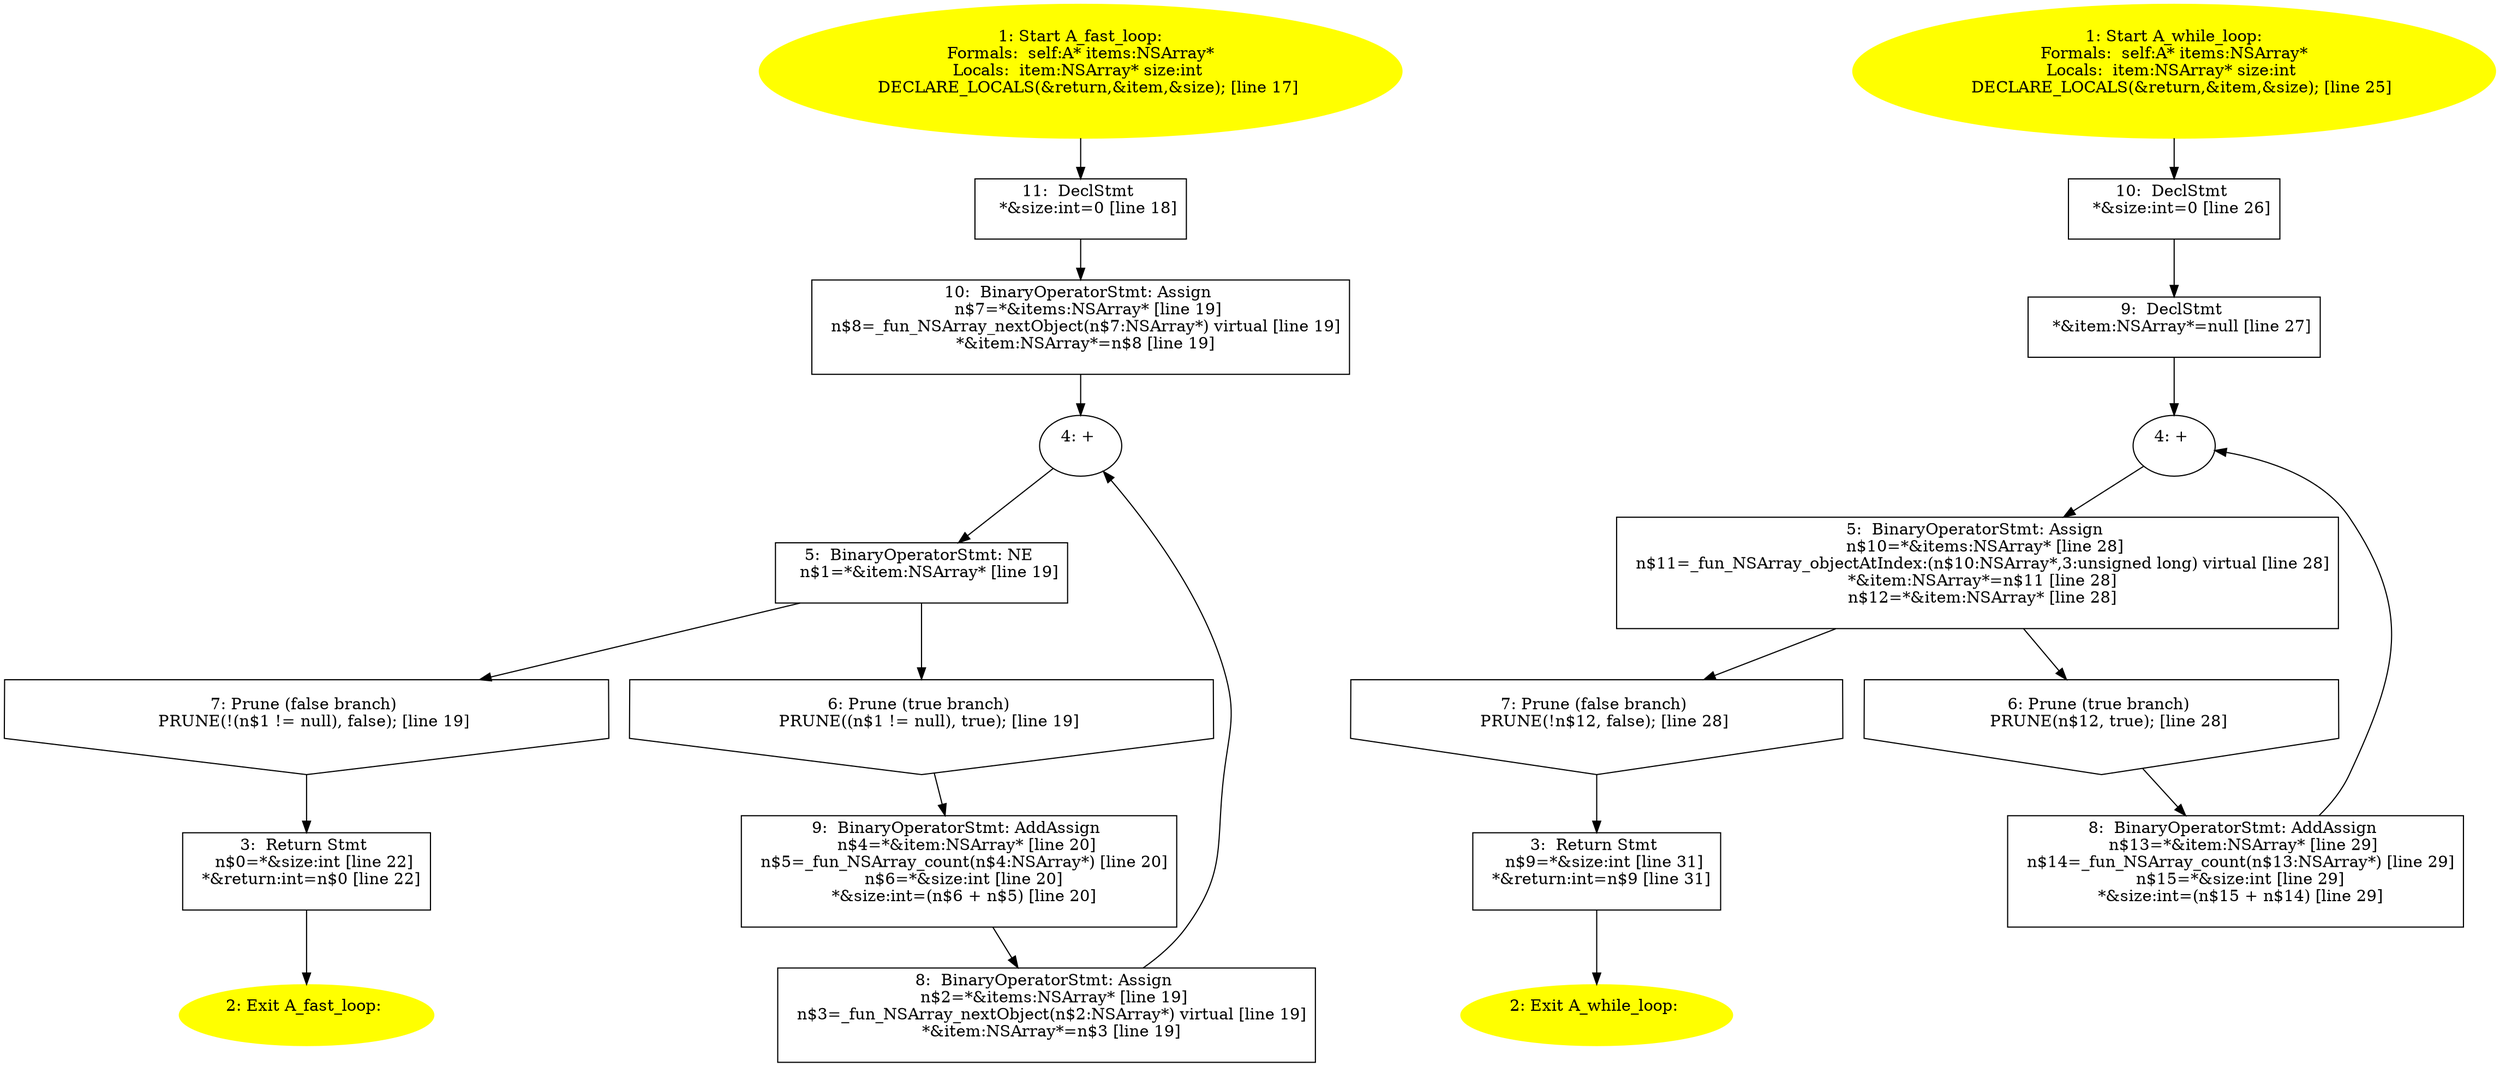 /* @generated */
digraph iCFG {
"fast_loop:#A#instance.9cd800cb29c7a698fe4cc371a7448f6e_1" [label="1: Start A_fast_loop:\nFormals:  self:A* items:NSArray*\nLocals:  item:NSArray* size:int \n   DECLARE_LOCALS(&return,&item,&size); [line 17]\n " color=yellow style=filled]
	

	 "fast_loop:#A#instance.9cd800cb29c7a698fe4cc371a7448f6e_1" -> "fast_loop:#A#instance.9cd800cb29c7a698fe4cc371a7448f6e_11" ;
"fast_loop:#A#instance.9cd800cb29c7a698fe4cc371a7448f6e_2" [label="2: Exit A_fast_loop: \n  " color=yellow style=filled]
	

"fast_loop:#A#instance.9cd800cb29c7a698fe4cc371a7448f6e_3" [label="3:  Return Stmt \n   n$0=*&size:int [line 22]\n  *&return:int=n$0 [line 22]\n " shape="box"]
	

	 "fast_loop:#A#instance.9cd800cb29c7a698fe4cc371a7448f6e_3" -> "fast_loop:#A#instance.9cd800cb29c7a698fe4cc371a7448f6e_2" ;
"fast_loop:#A#instance.9cd800cb29c7a698fe4cc371a7448f6e_4" [label="4: + \n  " ]
	

	 "fast_loop:#A#instance.9cd800cb29c7a698fe4cc371a7448f6e_4" -> "fast_loop:#A#instance.9cd800cb29c7a698fe4cc371a7448f6e_5" ;
"fast_loop:#A#instance.9cd800cb29c7a698fe4cc371a7448f6e_5" [label="5:  BinaryOperatorStmt: NE \n   n$1=*&item:NSArray* [line 19]\n " shape="box"]
	

	 "fast_loop:#A#instance.9cd800cb29c7a698fe4cc371a7448f6e_5" -> "fast_loop:#A#instance.9cd800cb29c7a698fe4cc371a7448f6e_6" ;
	 "fast_loop:#A#instance.9cd800cb29c7a698fe4cc371a7448f6e_5" -> "fast_loop:#A#instance.9cd800cb29c7a698fe4cc371a7448f6e_7" ;
"fast_loop:#A#instance.9cd800cb29c7a698fe4cc371a7448f6e_6" [label="6: Prune (true branch) \n   PRUNE((n$1 != null), true); [line 19]\n " shape="invhouse"]
	

	 "fast_loop:#A#instance.9cd800cb29c7a698fe4cc371a7448f6e_6" -> "fast_loop:#A#instance.9cd800cb29c7a698fe4cc371a7448f6e_9" ;
"fast_loop:#A#instance.9cd800cb29c7a698fe4cc371a7448f6e_7" [label="7: Prune (false branch) \n   PRUNE(!(n$1 != null), false); [line 19]\n " shape="invhouse"]
	

	 "fast_loop:#A#instance.9cd800cb29c7a698fe4cc371a7448f6e_7" -> "fast_loop:#A#instance.9cd800cb29c7a698fe4cc371a7448f6e_3" ;
"fast_loop:#A#instance.9cd800cb29c7a698fe4cc371a7448f6e_8" [label="8:  BinaryOperatorStmt: Assign \n   n$2=*&items:NSArray* [line 19]\n  n$3=_fun_NSArray_nextObject(n$2:NSArray*) virtual [line 19]\n  *&item:NSArray*=n$3 [line 19]\n " shape="box"]
	

	 "fast_loop:#A#instance.9cd800cb29c7a698fe4cc371a7448f6e_8" -> "fast_loop:#A#instance.9cd800cb29c7a698fe4cc371a7448f6e_4" ;
"fast_loop:#A#instance.9cd800cb29c7a698fe4cc371a7448f6e_9" [label="9:  BinaryOperatorStmt: AddAssign \n   n$4=*&item:NSArray* [line 20]\n  n$5=_fun_NSArray_count(n$4:NSArray*) [line 20]\n  n$6=*&size:int [line 20]\n  *&size:int=(n$6 + n$5) [line 20]\n " shape="box"]
	

	 "fast_loop:#A#instance.9cd800cb29c7a698fe4cc371a7448f6e_9" -> "fast_loop:#A#instance.9cd800cb29c7a698fe4cc371a7448f6e_8" ;
"fast_loop:#A#instance.9cd800cb29c7a698fe4cc371a7448f6e_10" [label="10:  BinaryOperatorStmt: Assign \n   n$7=*&items:NSArray* [line 19]\n  n$8=_fun_NSArray_nextObject(n$7:NSArray*) virtual [line 19]\n  *&item:NSArray*=n$8 [line 19]\n " shape="box"]
	

	 "fast_loop:#A#instance.9cd800cb29c7a698fe4cc371a7448f6e_10" -> "fast_loop:#A#instance.9cd800cb29c7a698fe4cc371a7448f6e_4" ;
"fast_loop:#A#instance.9cd800cb29c7a698fe4cc371a7448f6e_11" [label="11:  DeclStmt \n   *&size:int=0 [line 18]\n " shape="box"]
	

	 "fast_loop:#A#instance.9cd800cb29c7a698fe4cc371a7448f6e_11" -> "fast_loop:#A#instance.9cd800cb29c7a698fe4cc371a7448f6e_10" ;
"while_loop:#A#instance.30e9692b3abdc47bcb262e353f292a28_1" [label="1: Start A_while_loop:\nFormals:  self:A* items:NSArray*\nLocals:  item:NSArray* size:int \n   DECLARE_LOCALS(&return,&item,&size); [line 25]\n " color=yellow style=filled]
	

	 "while_loop:#A#instance.30e9692b3abdc47bcb262e353f292a28_1" -> "while_loop:#A#instance.30e9692b3abdc47bcb262e353f292a28_10" ;
"while_loop:#A#instance.30e9692b3abdc47bcb262e353f292a28_2" [label="2: Exit A_while_loop: \n  " color=yellow style=filled]
	

"while_loop:#A#instance.30e9692b3abdc47bcb262e353f292a28_3" [label="3:  Return Stmt \n   n$9=*&size:int [line 31]\n  *&return:int=n$9 [line 31]\n " shape="box"]
	

	 "while_loop:#A#instance.30e9692b3abdc47bcb262e353f292a28_3" -> "while_loop:#A#instance.30e9692b3abdc47bcb262e353f292a28_2" ;
"while_loop:#A#instance.30e9692b3abdc47bcb262e353f292a28_4" [label="4: + \n  " ]
	

	 "while_loop:#A#instance.30e9692b3abdc47bcb262e353f292a28_4" -> "while_loop:#A#instance.30e9692b3abdc47bcb262e353f292a28_5" ;
"while_loop:#A#instance.30e9692b3abdc47bcb262e353f292a28_5" [label="5:  BinaryOperatorStmt: Assign \n   n$10=*&items:NSArray* [line 28]\n  n$11=_fun_NSArray_objectAtIndex:(n$10:NSArray*,3:unsigned long) virtual [line 28]\n  *&item:NSArray*=n$11 [line 28]\n  n$12=*&item:NSArray* [line 28]\n " shape="box"]
	

	 "while_loop:#A#instance.30e9692b3abdc47bcb262e353f292a28_5" -> "while_loop:#A#instance.30e9692b3abdc47bcb262e353f292a28_6" ;
	 "while_loop:#A#instance.30e9692b3abdc47bcb262e353f292a28_5" -> "while_loop:#A#instance.30e9692b3abdc47bcb262e353f292a28_7" ;
"while_loop:#A#instance.30e9692b3abdc47bcb262e353f292a28_6" [label="6: Prune (true branch) \n   PRUNE(n$12, true); [line 28]\n " shape="invhouse"]
	

	 "while_loop:#A#instance.30e9692b3abdc47bcb262e353f292a28_6" -> "while_loop:#A#instance.30e9692b3abdc47bcb262e353f292a28_8" ;
"while_loop:#A#instance.30e9692b3abdc47bcb262e353f292a28_7" [label="7: Prune (false branch) \n   PRUNE(!n$12, false); [line 28]\n " shape="invhouse"]
	

	 "while_loop:#A#instance.30e9692b3abdc47bcb262e353f292a28_7" -> "while_loop:#A#instance.30e9692b3abdc47bcb262e353f292a28_3" ;
"while_loop:#A#instance.30e9692b3abdc47bcb262e353f292a28_8" [label="8:  BinaryOperatorStmt: AddAssign \n   n$13=*&item:NSArray* [line 29]\n  n$14=_fun_NSArray_count(n$13:NSArray*) [line 29]\n  n$15=*&size:int [line 29]\n  *&size:int=(n$15 + n$14) [line 29]\n " shape="box"]
	

	 "while_loop:#A#instance.30e9692b3abdc47bcb262e353f292a28_8" -> "while_loop:#A#instance.30e9692b3abdc47bcb262e353f292a28_4" ;
"while_loop:#A#instance.30e9692b3abdc47bcb262e353f292a28_9" [label="9:  DeclStmt \n   *&item:NSArray*=null [line 27]\n " shape="box"]
	

	 "while_loop:#A#instance.30e9692b3abdc47bcb262e353f292a28_9" -> "while_loop:#A#instance.30e9692b3abdc47bcb262e353f292a28_4" ;
"while_loop:#A#instance.30e9692b3abdc47bcb262e353f292a28_10" [label="10:  DeclStmt \n   *&size:int=0 [line 26]\n " shape="box"]
	

	 "while_loop:#A#instance.30e9692b3abdc47bcb262e353f292a28_10" -> "while_loop:#A#instance.30e9692b3abdc47bcb262e353f292a28_9" ;
}
